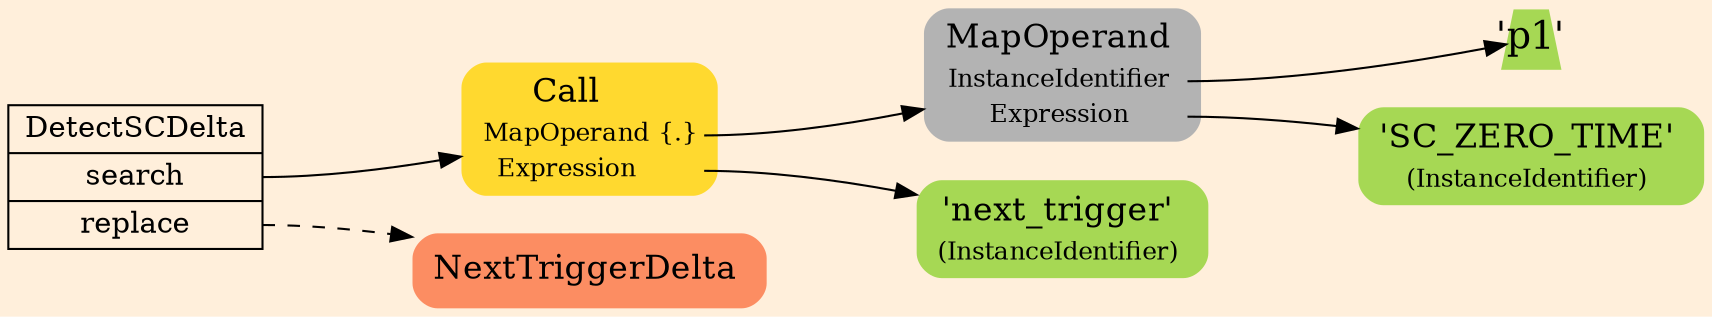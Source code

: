 digraph Inferno {
graph [
rankdir = "LR"
ranksep = 1.0
size = "14,20"
bgcolor = antiquewhite1
color = black
fontcolor = black
];
node [
];
"CR#P8-0" [
shape = "record"
fillcolor = antiquewhite1
label = "<fixed> DetectSCDelta | <port0> search | <port1> replace"
style = "filled"
fontsize = "14"
color = black
fontcolor = black
];
"#B-2-58" [
shape = "plaintext"
fillcolor = "/set28/6"
label = <<TABLE BORDER="0" CELLBORDER="0" CELLSPACING="0">
 <TR>
  <TD><FONT POINT-SIZE="16.0">Call</FONT></TD>
  <TD></TD>
 </TR>
 <TR>
  <TD>MapOperand</TD>
  <TD PORT="port0">{.}</TD>
 </TR>
 <TR>
  <TD>Expression</TD>
  <TD PORT="port1"></TD>
 </TR>
</TABLE>>
style = "rounded,filled"
fontsize = "12"
];
"#B-2-59" [
shape = "plaintext"
fillcolor = "/set28/8"
label = <<TABLE BORDER="0" CELLBORDER="0" CELLSPACING="0">
 <TR>
  <TD><FONT POINT-SIZE="16.0">MapOperand</FONT></TD>
  <TD></TD>
 </TR>
 <TR>
  <TD>InstanceIdentifier</TD>
  <TD PORT="port0"></TD>
 </TR>
 <TR>
  <TD>Expression</TD>
  <TD PORT="port1"></TD>
 </TR>
</TABLE>>
style = "rounded,filled"
fontsize = "12"
];
"#B-2-61" [
shape = "trapezium"
fillcolor = "/set28/5"
label = <'p1'>
style = "filled"
fontsize = "18"
penwidth = 0.0
fixedsize = true
width = 0.4
height = 0.4
];
"#B-2-62" [
shape = "plaintext"
fillcolor = "/set28/5"
label = <<TABLE BORDER="0" CELLBORDER="0" CELLSPACING="0">
 <TR>
  <TD><FONT POINT-SIZE="16.0">'SC_ZERO_TIME'</FONT></TD>
  <TD></TD>
 </TR>
 <TR>
  <TD>(InstanceIdentifier)</TD>
  <TD PORT="port0"></TD>
 </TR>
</TABLE>>
style = "rounded,filled"
fontsize = "12"
];
"#B-2-60" [
shape = "plaintext"
fillcolor = "/set28/5"
label = <<TABLE BORDER="0" CELLBORDER="0" CELLSPACING="0">
 <TR>
  <TD><FONT POINT-SIZE="16.0">'next_trigger'</FONT></TD>
  <TD></TD>
 </TR>
 <TR>
  <TD>(InstanceIdentifier)</TD>
  <TD PORT="port0"></TD>
 </TR>
</TABLE>>
style = "rounded,filled"
fontsize = "12"
];
"#B-2-57" [
shape = "plaintext"
fillcolor = "/set28/2"
label = <<TABLE BORDER="0" CELLBORDER="0" CELLSPACING="0">
 <TR>
  <TD><FONT POINT-SIZE="16.0">NextTriggerDelta</FONT></TD>
  <TD></TD>
 </TR>
</TABLE>>
style = "rounded,filled"
fontsize = "12"
];
"CR#P8-0":port0 -> "#B-2-58" [style="solid"
color = black
fontcolor = black
];
"CR#P8-0":port1 -> "#B-2-57" [style="dashed"
color = black
fontcolor = black
];
"#B-2-58":port0 -> "#B-2-59" [style="solid"
color = black
fontcolor = black
];
"#B-2-58":port1 -> "#B-2-60" [style="solid"
color = black
fontcolor = black
];
"#B-2-59":port0 -> "#B-2-61" [style="solid"
color = black
fontcolor = black
];
"#B-2-59":port1 -> "#B-2-62" [style="solid"
color = black
fontcolor = black
];
}
